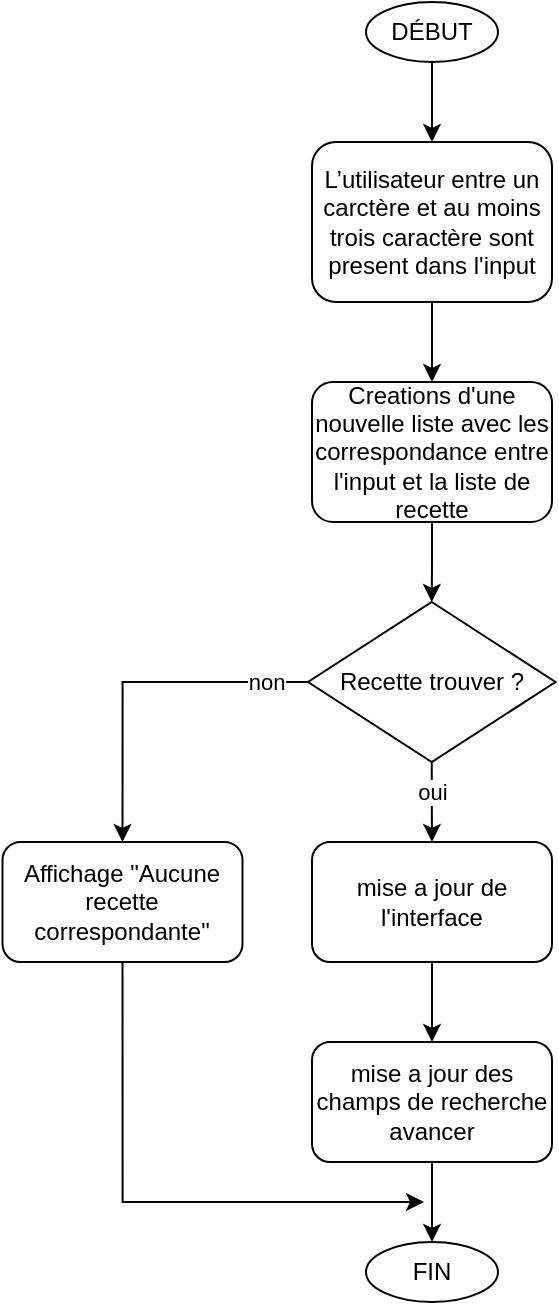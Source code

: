 <mxfile version="20.8.5" type="github">
  <diagram id="k76ryEIm_YTQEEgROJZa" name="Page-1">
    <mxGraphModel dx="1161" dy="632" grid="1" gridSize="10" guides="1" tooltips="1" connect="1" arrows="1" fold="1" page="1" pageScale="1" pageWidth="827" pageHeight="1169" math="0" shadow="0">
      <root>
        <mxCell id="0" />
        <mxCell id="1" parent="0" />
        <mxCell id="hdjzuRKUstXomJ2-e3ao-53" style="edgeStyle=orthogonalEdgeStyle;rounded=0;orthogonalLoop=1;jettySize=auto;html=1;exitX=0.5;exitY=1;exitDx=0;exitDy=0;entryX=0.5;entryY=0;entryDx=0;entryDy=0;fontSize=10;" parent="1" edge="1">
          <mxGeometry relative="1" as="geometry">
            <Array as="points">
              <mxPoint x="414" y="750" />
              <mxPoint x="235" y="750" />
              <mxPoint x="235" y="480" />
            </Array>
            <mxPoint x="414" y="480" as="targetPoint" />
          </mxGeometry>
        </mxCell>
        <mxCell id="I33Yapyme5dKVXicGY-A-16" style="edgeStyle=orthogonalEdgeStyle;rounded=0;orthogonalLoop=1;jettySize=auto;html=1;exitX=0.5;exitY=1;exitDx=0;exitDy=0;entryX=0.5;entryY=0;entryDx=0;entryDy=0;" parent="1" source="I33Yapyme5dKVXicGY-A-2" target="9w2mJEL9Ffca7xokh4Yc-3" edge="1">
          <mxGeometry relative="1" as="geometry">
            <mxPoint x="411.63" y="260" as="targetPoint" />
          </mxGeometry>
        </mxCell>
        <mxCell id="I33Yapyme5dKVXicGY-A-2" value="L’utilisateur entre un carctère et au moins trois caractère sont present dans l&#39;input" style="rounded=1;whiteSpace=wrap;html=1;" parent="1" vertex="1">
          <mxGeometry x="354" y="120" width="120" height="80" as="geometry" />
        </mxCell>
        <mxCell id="I33Yapyme5dKVXicGY-A-44" style="edgeStyle=orthogonalEdgeStyle;rounded=0;orthogonalLoop=1;jettySize=auto;html=1;exitX=0.5;exitY=1;exitDx=0;exitDy=0;" parent="1" source="I33Yapyme5dKVXicGY-A-41" edge="1">
          <mxGeometry relative="1" as="geometry">
            <mxPoint x="414" y="470" as="targetPoint" />
          </mxGeometry>
        </mxCell>
        <mxCell id="I33Yapyme5dKVXicGY-A-45" value="oui" style="edgeLabel;html=1;align=center;verticalAlign=middle;resizable=0;points=[];" parent="I33Yapyme5dKVXicGY-A-44" vertex="1" connectable="0">
          <mxGeometry x="-0.279" relative="1" as="geometry">
            <mxPoint as="offset" />
          </mxGeometry>
        </mxCell>
        <mxCell id="I33Yapyme5dKVXicGY-A-48" style="edgeStyle=orthogonalEdgeStyle;rounded=0;orthogonalLoop=1;jettySize=auto;html=1;exitX=0;exitY=0.5;exitDx=0;exitDy=0;entryX=0.5;entryY=0;entryDx=0;entryDy=0;" parent="1" source="I33Yapyme5dKVXicGY-A-41" target="I33Yapyme5dKVXicGY-A-47" edge="1">
          <mxGeometry relative="1" as="geometry">
            <mxPoint x="567.75" y="490" as="targetPoint" />
          </mxGeometry>
        </mxCell>
        <mxCell id="I33Yapyme5dKVXicGY-A-49" value="non" style="edgeLabel;html=1;align=center;verticalAlign=middle;resizable=0;points=[];" parent="I33Yapyme5dKVXicGY-A-48" vertex="1" connectable="0">
          <mxGeometry x="-0.32" y="1" relative="1" as="geometry">
            <mxPoint x="37" y="-1" as="offset" />
          </mxGeometry>
        </mxCell>
        <mxCell id="I33Yapyme5dKVXicGY-A-41" value="Recette trouver ?" style="rhombus;whiteSpace=wrap;html=1;" parent="1" vertex="1">
          <mxGeometry x="352" y="350" width="123.75" height="80" as="geometry" />
        </mxCell>
        <mxCell id="9w2mJEL9Ffca7xokh4Yc-2" style="edgeStyle=orthogonalEdgeStyle;rounded=0;orthogonalLoop=1;jettySize=auto;html=1;exitX=0.5;exitY=1;exitDx=0;exitDy=0;entryX=0.5;entryY=0;entryDx=0;entryDy=0;" parent="1" source="I33Yapyme5dKVXicGY-A-46" target="9w2mJEL9Ffca7xokh4Yc-1" edge="1">
          <mxGeometry relative="1" as="geometry" />
        </mxCell>
        <mxCell id="I33Yapyme5dKVXicGY-A-46" value="mise a jour de l&#39;interface" style="rounded=1;whiteSpace=wrap;html=1;" parent="1" vertex="1">
          <mxGeometry x="354" y="470" width="120" height="60" as="geometry" />
        </mxCell>
        <mxCell id="1OWV4H05toW6JzEul9n5-6" style="edgeStyle=orthogonalEdgeStyle;rounded=0;orthogonalLoop=1;jettySize=auto;html=1;exitX=0.5;exitY=1;exitDx=0;exitDy=0;" edge="1" parent="1" source="I33Yapyme5dKVXicGY-A-47">
          <mxGeometry relative="1" as="geometry">
            <mxPoint x="410" y="650" as="targetPoint" />
            <Array as="points">
              <mxPoint x="259" y="650" />
            </Array>
          </mxGeometry>
        </mxCell>
        <mxCell id="I33Yapyme5dKVXicGY-A-47" value="Affichage &quot;Aucune recette correspondante&quot;" style="rounded=1;whiteSpace=wrap;html=1;" parent="1" vertex="1">
          <mxGeometry x="199.25" y="470" width="120" height="60" as="geometry" />
        </mxCell>
        <mxCell id="1OWV4H05toW6JzEul9n5-5" style="edgeStyle=orthogonalEdgeStyle;rounded=0;orthogonalLoop=1;jettySize=auto;html=1;exitX=0.5;exitY=1;exitDx=0;exitDy=0;entryX=0.5;entryY=0;entryDx=0;entryDy=0;" edge="1" parent="1" source="9w2mJEL9Ffca7xokh4Yc-1" target="1OWV4H05toW6JzEul9n5-4">
          <mxGeometry relative="1" as="geometry" />
        </mxCell>
        <mxCell id="9w2mJEL9Ffca7xokh4Yc-1" value="mise a jour des champs de recherche avancer" style="rounded=1;whiteSpace=wrap;html=1;" parent="1" vertex="1">
          <mxGeometry x="354" y="570" width="120" height="60" as="geometry" />
        </mxCell>
        <mxCell id="9w2mJEL9Ffca7xokh4Yc-4" style="edgeStyle=orthogonalEdgeStyle;rounded=0;orthogonalLoop=1;jettySize=auto;html=1;exitX=0.5;exitY=1;exitDx=0;exitDy=0;entryX=0.5;entryY=0;entryDx=0;entryDy=0;" parent="1" source="9w2mJEL9Ffca7xokh4Yc-3" edge="1" target="I33Yapyme5dKVXicGY-A-41">
          <mxGeometry relative="1" as="geometry">
            <mxPoint x="411.33" y="360" as="targetPoint" />
          </mxGeometry>
        </mxCell>
        <mxCell id="9w2mJEL9Ffca7xokh4Yc-3" value="Creations d&#39;une nouvelle liste avec les correspondance entre l&#39;input et la liste de recette" style="rounded=1;whiteSpace=wrap;html=1;" parent="1" vertex="1">
          <mxGeometry x="354" y="240" width="120" height="70" as="geometry" />
        </mxCell>
        <mxCell id="1OWV4H05toW6JzEul9n5-3" style="edgeStyle=orthogonalEdgeStyle;rounded=0;orthogonalLoop=1;jettySize=auto;html=1;exitX=0.5;exitY=1;exitDx=0;exitDy=0;entryX=0.5;entryY=0;entryDx=0;entryDy=0;" edge="1" parent="1" source="1OWV4H05toW6JzEul9n5-2" target="I33Yapyme5dKVXicGY-A-2">
          <mxGeometry relative="1" as="geometry" />
        </mxCell>
        <mxCell id="1OWV4H05toW6JzEul9n5-2" value="DÉBUT" style="ellipse;whiteSpace=wrap;html=1;" vertex="1" parent="1">
          <mxGeometry x="381" y="50" width="66" height="30" as="geometry" />
        </mxCell>
        <mxCell id="1OWV4H05toW6JzEul9n5-4" value="FIN" style="ellipse;whiteSpace=wrap;html=1;" vertex="1" parent="1">
          <mxGeometry x="381" y="670" width="66" height="30" as="geometry" />
        </mxCell>
      </root>
    </mxGraphModel>
  </diagram>
</mxfile>
